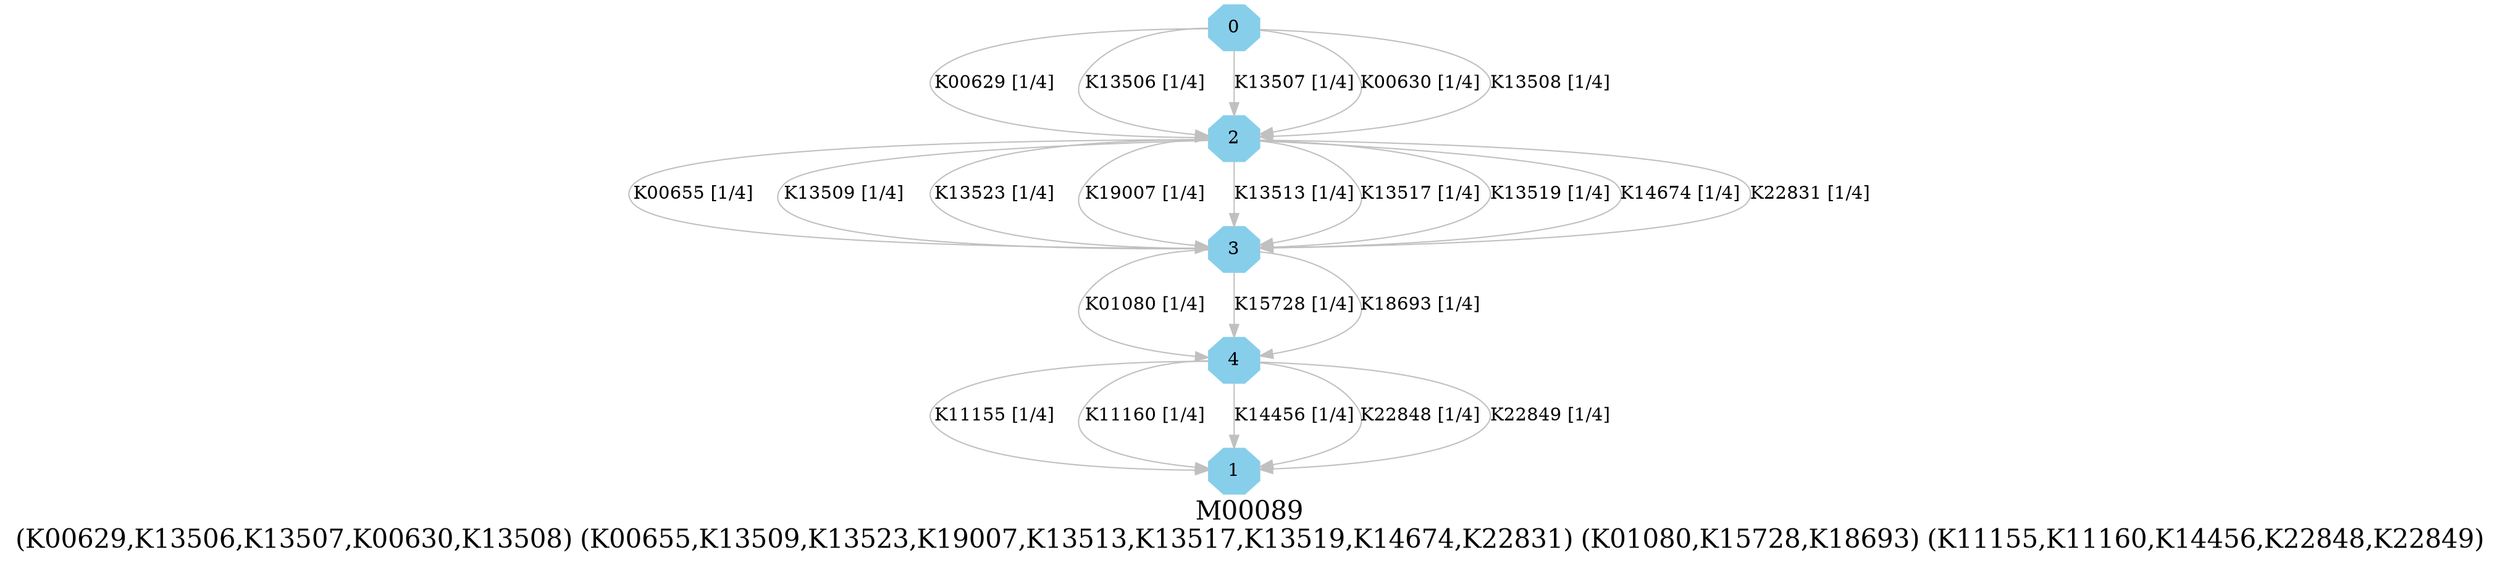 digraph G {
graph [label="M00089
(K00629,K13506,K13507,K00630,K13508) (K00655,K13509,K13523,K19007,K13513,K13517,K13519,K14674,K22831) (K01080,K15728,K18693) (K11155,K11160,K14456,K22848,K22849)",fontsize=20];
node [shape=box,style=filled];
edge [len=3,color=grey];
{node [width=.3,height=.3,shape=octagon,style=filled,color=skyblue] 0 1 2 3 4 }
0 -> 2 [label="K00629 [1/4]"];
0 -> 2 [label="K13506 [1/4]"];
0 -> 2 [label="K13507 [1/4]"];
0 -> 2 [label="K00630 [1/4]"];
0 -> 2 [label="K13508 [1/4]"];
2 -> 3 [label="K00655 [1/4]"];
2 -> 3 [label="K13509 [1/4]"];
2 -> 3 [label="K13523 [1/4]"];
2 -> 3 [label="K19007 [1/4]"];
2 -> 3 [label="K13513 [1/4]"];
2 -> 3 [label="K13517 [1/4]"];
2 -> 3 [label="K13519 [1/4]"];
2 -> 3 [label="K14674 [1/4]"];
2 -> 3 [label="K22831 [1/4]"];
3 -> 4 [label="K01080 [1/4]"];
3 -> 4 [label="K15728 [1/4]"];
3 -> 4 [label="K18693 [1/4]"];
4 -> 1 [label="K11155 [1/4]"];
4 -> 1 [label="K11160 [1/4]"];
4 -> 1 [label="K14456 [1/4]"];
4 -> 1 [label="K22848 [1/4]"];
4 -> 1 [label="K22849 [1/4]"];
}